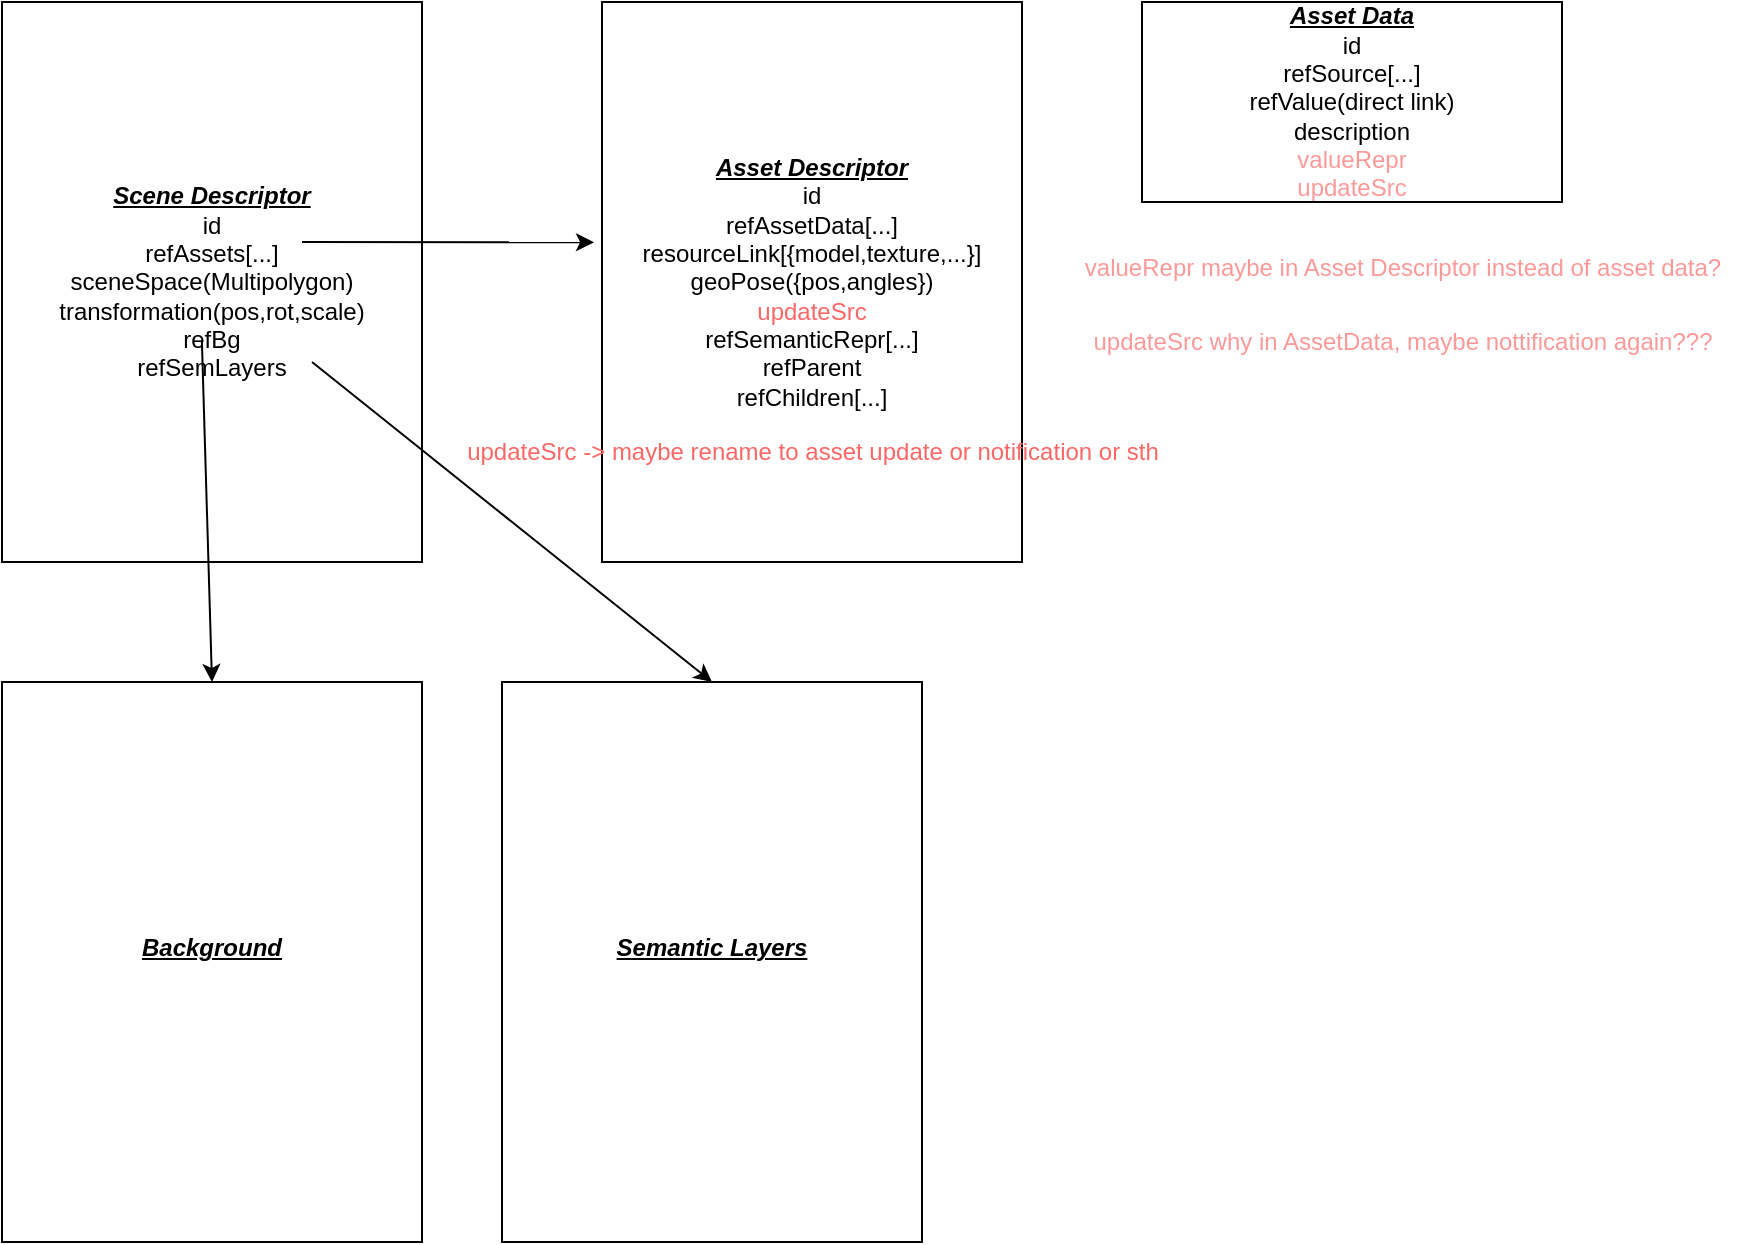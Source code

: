 <mxfile>
    <diagram id="rkoJ88ErM1z-N53FgeUg" name="Page-1">
        <mxGraphModel dx="1157" dy="621" grid="1" gridSize="10" guides="1" tooltips="1" connect="1" arrows="1" fold="1" page="1" pageScale="1" pageWidth="827" pageHeight="1169" math="0" shadow="0">
            <root>
                <mxCell id="0"/>
                <mxCell id="1" parent="0"/>
                <mxCell id="2" value="&lt;b&gt;&lt;i&gt;&lt;u&gt;Scene Descriptor&lt;/u&gt;&lt;/i&gt;&lt;/b&gt;&lt;div&gt;id&lt;/div&gt;&lt;div&gt;refAssets[...]&lt;/div&gt;&lt;div&gt;sceneSpace(Multipolygon)&lt;/div&gt;&lt;div&gt;&lt;span style=&quot;background-color: transparent;&quot;&gt;transformation(pos,rot,scale)&lt;/span&gt;&lt;/div&gt;&lt;div&gt;&lt;span style=&quot;background-color: transparent;&quot;&gt;refBg&lt;/span&gt;&lt;/div&gt;&lt;div&gt;&lt;span style=&quot;background-color: transparent;&quot;&gt;refSemLayers&lt;/span&gt;&lt;/div&gt;" style="rounded=0;whiteSpace=wrap;html=1;" parent="1" vertex="1">
                    <mxGeometry x="30" y="250" width="210" height="280" as="geometry"/>
                </mxCell>
                <mxCell id="3" value="&lt;b&gt;&lt;i&gt;&lt;u&gt;Asset Descriptor&lt;/u&gt;&lt;/i&gt;&lt;/b&gt;&lt;div&gt;id&lt;/div&gt;&lt;div&gt;refAssetData[...]&lt;/div&gt;&lt;div&gt;resourceLink[{model,texture,...}]&lt;/div&gt;&lt;div&gt;geoPose({pos,angles})&lt;/div&gt;&lt;div&gt;&lt;font style=&quot;color: rgb(255, 102, 102);&quot;&gt;updateSrc&lt;/font&gt;&lt;/div&gt;&lt;div&gt;&lt;font&gt;refSemanticRepr[...]&lt;/font&gt;&lt;/div&gt;&lt;div&gt;&lt;font&gt;refParent&lt;/font&gt;&lt;/div&gt;&lt;div&gt;&lt;font&gt;refChildren[...]&lt;/font&gt;&lt;/div&gt;" style="rounded=0;whiteSpace=wrap;html=1;" parent="1" vertex="1">
                    <mxGeometry x="330" y="250" width="210" height="280" as="geometry"/>
                </mxCell>
                <mxCell id="6" value="&lt;b&gt;&lt;i&gt;&lt;u&gt;Asset Data&lt;/u&gt;&lt;/i&gt;&lt;/b&gt;&lt;div&gt;id&lt;/div&gt;&lt;div&gt;refSource[...]&lt;/div&gt;&lt;div&gt;refValue(direct link)&lt;/div&gt;&lt;div&gt;description&lt;/div&gt;&lt;div&gt;&lt;font style=&quot;color: rgb(255, 153, 153);&quot;&gt;valueRepr&lt;/font&gt;&lt;/div&gt;&lt;div&gt;&lt;font style=&quot;color: rgb(255, 153, 153);&quot;&gt;updateSrc&lt;/font&gt;&lt;/div&gt;" style="rounded=0;whiteSpace=wrap;html=1;" parent="1" vertex="1">
                    <mxGeometry x="600" y="250" width="210" height="100" as="geometry"/>
                </mxCell>
                <mxCell id="8" value="&lt;b&gt;&lt;i&gt;&lt;u&gt;Background&lt;/u&gt;&lt;/i&gt;&lt;/b&gt;&lt;div&gt;&lt;br&gt;&lt;/div&gt;" style="rounded=0;whiteSpace=wrap;html=1;" parent="1" vertex="1">
                    <mxGeometry x="30" y="590" width="210" height="280" as="geometry"/>
                </mxCell>
                <mxCell id="9" value="&lt;b&gt;&lt;i&gt;&lt;u&gt;Semantic Layers&lt;/u&gt;&lt;/i&gt;&lt;/b&gt;&lt;div&gt;&lt;br&gt;&lt;/div&gt;" style="rounded=0;whiteSpace=wrap;html=1;" parent="1" vertex="1">
                    <mxGeometry x="280" y="590" width="210" height="280" as="geometry"/>
                </mxCell>
                <mxCell id="10" value="" style="endArrow=classic;html=1;entryX=-0.019;entryY=0.429;entryDx=0;entryDy=0;entryPerimeter=0;" parent="1" target="3" edge="1">
                    <mxGeometry width="50" height="50" relative="1" as="geometry">
                        <mxPoint x="180" y="370" as="sourcePoint"/>
                        <mxPoint x="310" y="380" as="targetPoint"/>
                    </mxGeometry>
                </mxCell>
                <mxCell id="14" value="" style="endArrow=classic;html=1;entryX=0.5;entryY=0;entryDx=0;entryDy=0;exitX=0.476;exitY=0.607;exitDx=0;exitDy=0;exitPerimeter=0;" parent="1" target="8" edge="1" source="2">
                    <mxGeometry width="50" height="50" relative="1" as="geometry">
                        <mxPoint x="190" y="410" as="sourcePoint"/>
                        <mxPoint x="430" y="500" as="targetPoint"/>
                    </mxGeometry>
                </mxCell>
                <mxCell id="15" value="" style="endArrow=classic;html=1;entryX=0.5;entryY=0;entryDx=0;entryDy=0;" parent="1" target="9" edge="1">
                    <mxGeometry width="50" height="50" relative="1" as="geometry">
                        <mxPoint x="185" y="430.0" as="sourcePoint"/>
                        <mxPoint x="280" y="518.35" as="targetPoint"/>
                    </mxGeometry>
                </mxCell>
                <mxCell id="16" value="&lt;font style=&quot;color: rgb(255, 102, 102);&quot;&gt;updateSrc -&amp;gt; maybe rename to asset update or notification or sth&lt;/font&gt;" style="text;html=1;align=center;verticalAlign=middle;resizable=0;points=[];autosize=1;strokeColor=none;fillColor=none;" vertex="1" parent="1">
                    <mxGeometry x="250" y="460" width="370" height="30" as="geometry"/>
                </mxCell>
                <mxCell id="17" value="&lt;font style=&quot;color: rgb(255, 153, 153);&quot;&gt;valueRepr maybe in Asset Descriptor instead of asset data?&lt;/font&gt;&lt;div&gt;&lt;br&gt;&lt;/div&gt;" style="text;html=1;align=center;verticalAlign=middle;resizable=0;points=[];autosize=1;strokeColor=none;fillColor=none;" vertex="1" parent="1">
                    <mxGeometry x="560" y="370" width="340" height="40" as="geometry"/>
                </mxCell>
                <mxCell id="18" value="&lt;div&gt;&lt;font color=&quot;#ff9999&quot;&gt;updateSrc why in AssetData, maybe nottification again???&lt;/font&gt;&lt;/div&gt;" style="text;html=1;align=center;verticalAlign=middle;resizable=0;points=[];autosize=1;strokeColor=none;fillColor=none;" vertex="1" parent="1">
                    <mxGeometry x="565" y="405" width="330" height="30" as="geometry"/>
                </mxCell>
            </root>
        </mxGraphModel>
    </diagram>
</mxfile>